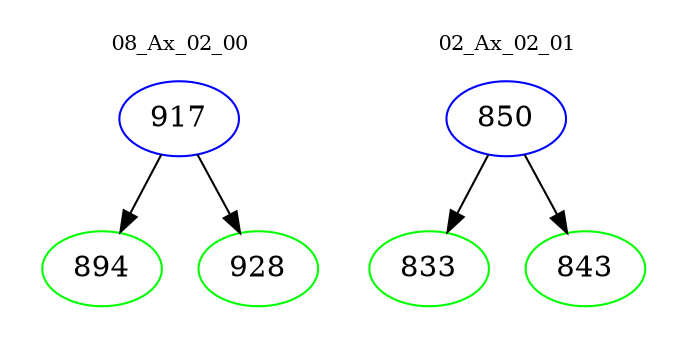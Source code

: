 digraph{
subgraph cluster_0 {
color = white
label = "08_Ax_02_00";
fontsize=10;
T0_917 [label="917", color="blue"]
T0_917 -> T0_894 [color="black"]
T0_894 [label="894", color="green"]
T0_917 -> T0_928 [color="black"]
T0_928 [label="928", color="green"]
}
subgraph cluster_1 {
color = white
label = "02_Ax_02_01";
fontsize=10;
T1_850 [label="850", color="blue"]
T1_850 -> T1_833 [color="black"]
T1_833 [label="833", color="green"]
T1_850 -> T1_843 [color="black"]
T1_843 [label="843", color="green"]
}
}
